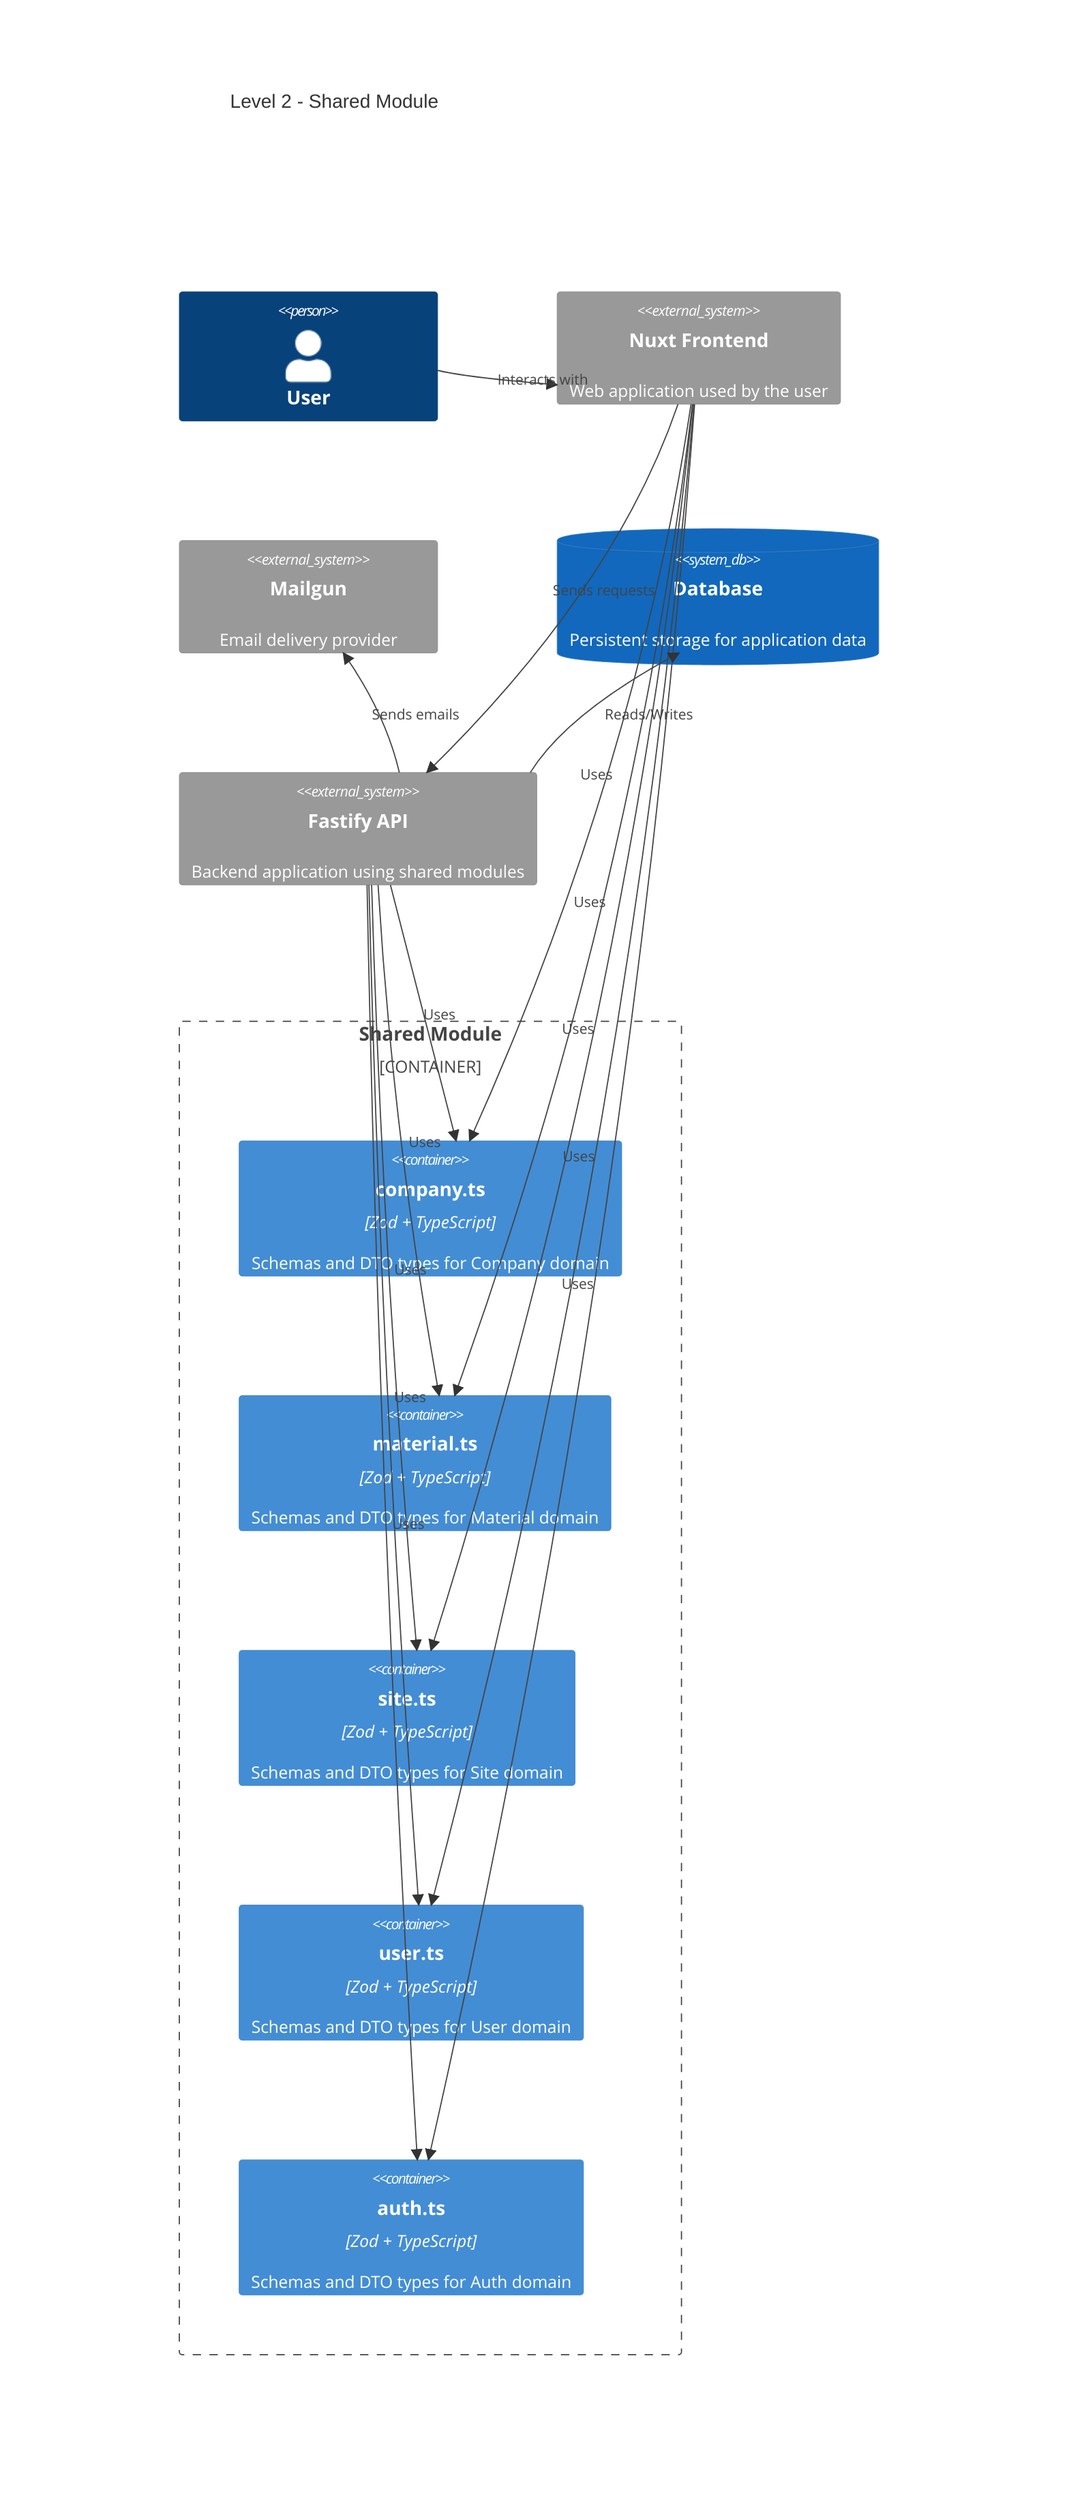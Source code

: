 C4Container
title Level 2 - Shared Module

Person(user, "User")
System_Ext(frontend, "Nuxt Frontend", "Web application used by the user")
System_Ext(mailgun, "Mailgun", "Email delivery provider")
SystemDb(database, "Database", "Persistent storage for application data")
System_Ext(api, "Fastify API", "Backend application using shared modules")

Container_Boundary(shared, "Shared Module") {
  Container(companyShared, "company.ts", "Zod + TypeScript", "Schemas and DTO types for Company domain")
  Container(materialShared, "material.ts", "Zod + TypeScript", "Schemas and DTO types for Material domain")
  Container(siteShared, "site.ts", "Zod + TypeScript", "Schemas and DTO types for Site domain")
  Container(userShared, "user.ts", "Zod + TypeScript", "Schemas and DTO types for User domain")
  Container(authShared, "auth.ts", "Zod + TypeScript", "Schemas and DTO types for Auth domain")
}

Rel(api, companyShared, "Uses")
Rel(api, materialShared, "Uses")
Rel(api, siteShared, "Uses")
Rel(api, userShared, "Uses")
Rel(api, authShared, "Uses")

Rel(frontend, companyShared, "Uses")
Rel(frontend, materialShared, "Uses")
Rel(frontend, siteShared, "Uses")
Rel(frontend, userShared, "Uses")
Rel(frontend, authShared, "Uses")

Rel(user, frontend, "Interacts with")
Rel(frontend, api, "Sends requests")
Rel(api, database, "Reads/Writes")
Rel(api, mailgun, "Sends emails")

UpdateLayoutConfig($c4ShapeInRow="3", $c4BoundaryInRow="2")